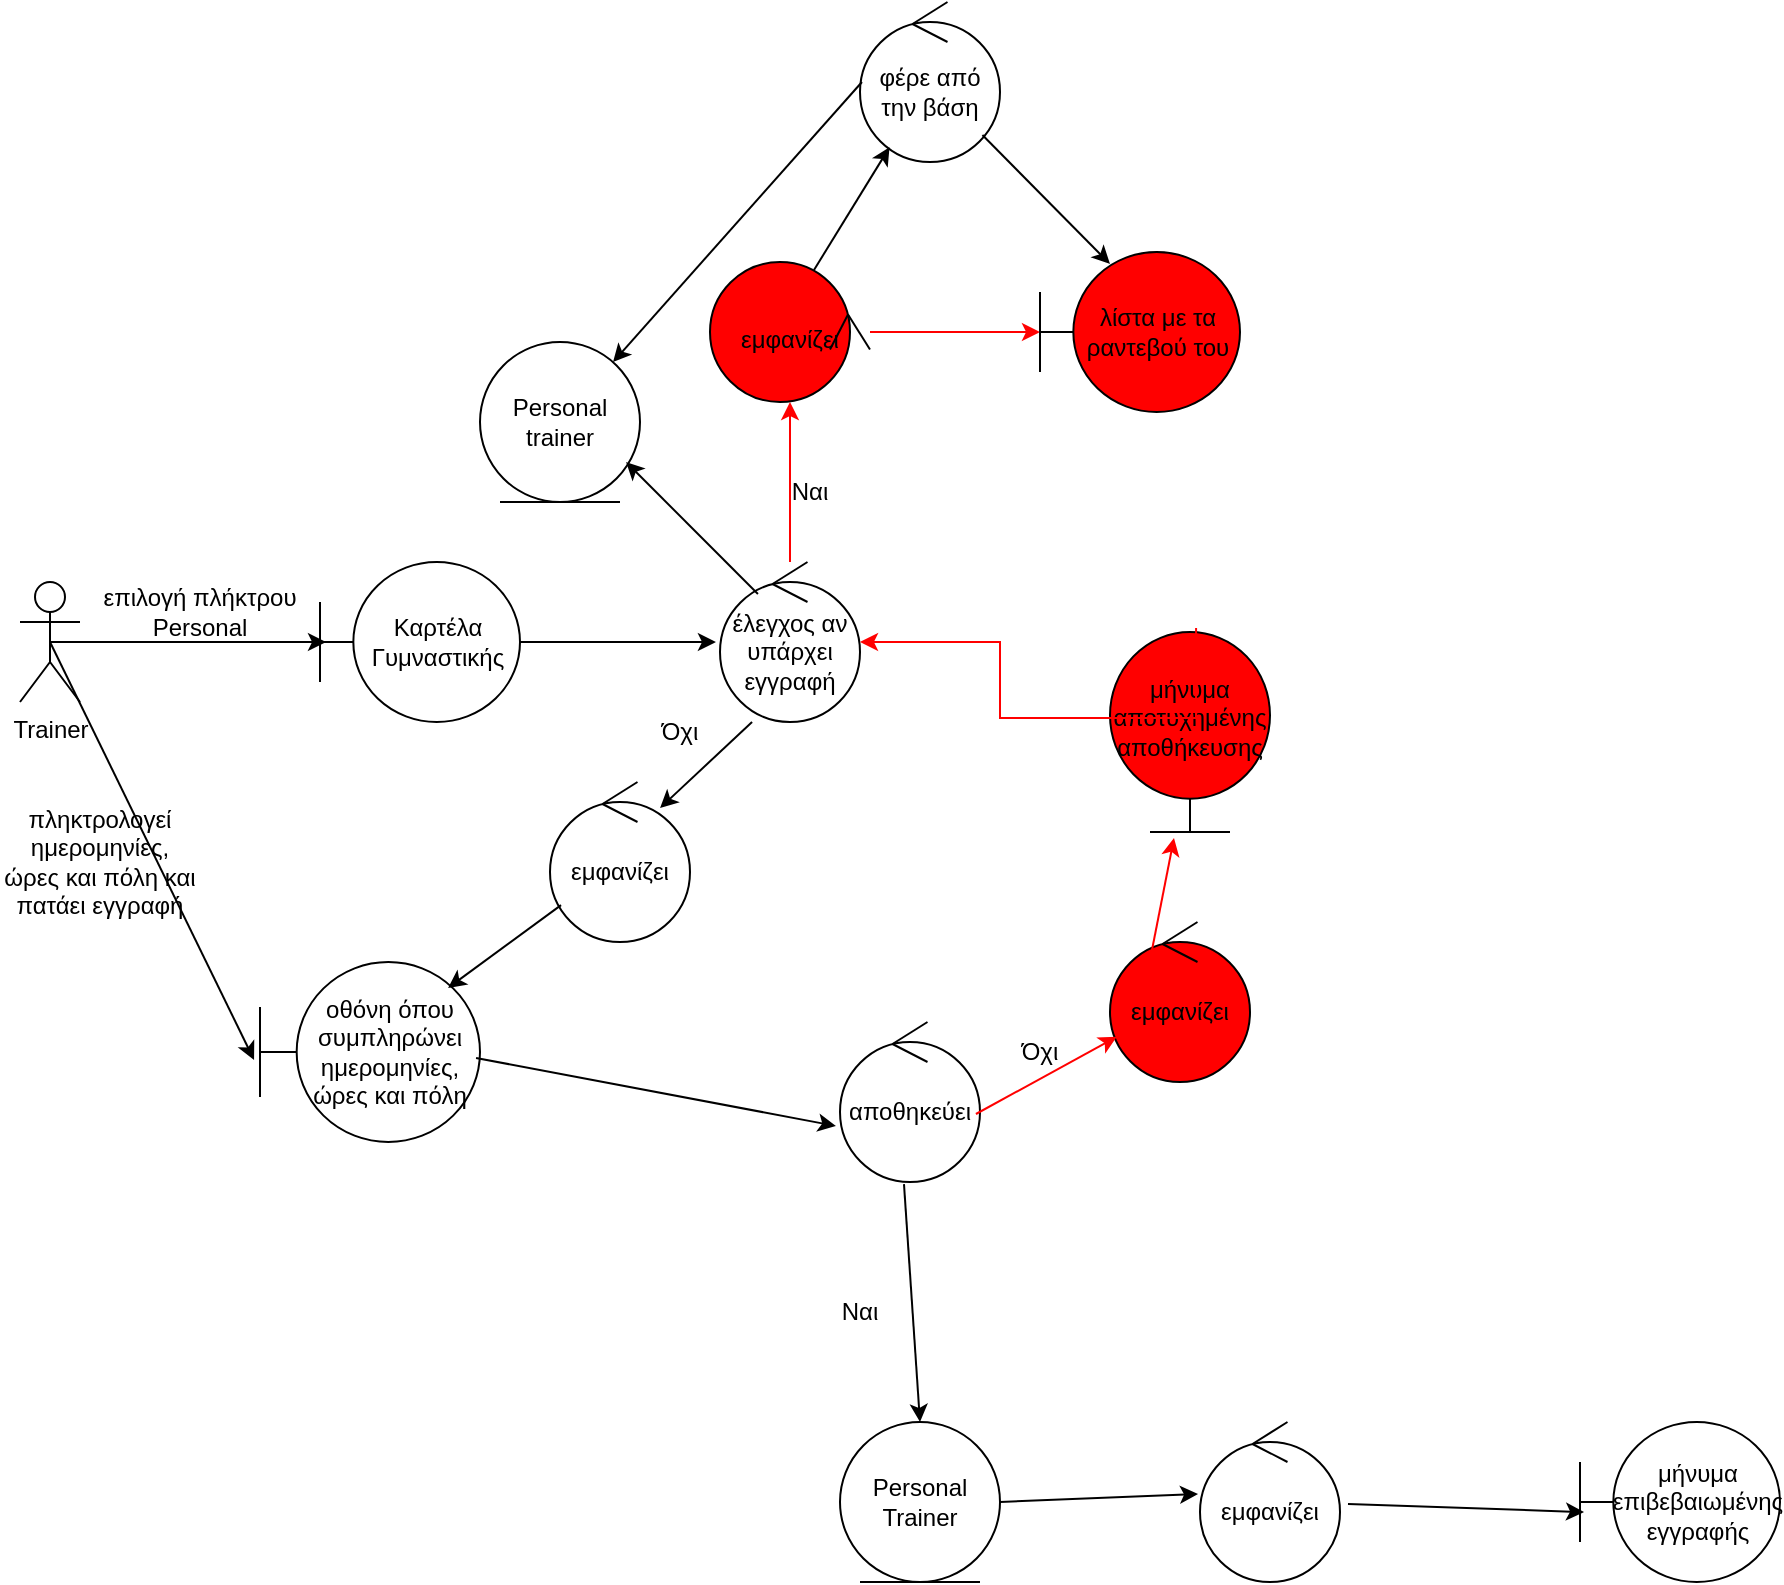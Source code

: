 <mxfile version="24.3.1" type="google">
  <diagram name="Σελίδα-1" id="_HcuUnpD0Ex7PqnBDNvS">
    <mxGraphModel grid="1" page="1" gridSize="10" guides="1" tooltips="1" connect="1" arrows="1" fold="1" pageScale="1" pageWidth="1169" pageHeight="1654" math="0" shadow="0">
      <root>
        <mxCell id="0" />
        <mxCell id="1" parent="0" />
        <mxCell id="wxAGwpUnTiU3CbGnrgsp-1" value="Trainer" style="shape=umlActor;verticalLabelPosition=bottom;verticalAlign=top;html=1;outlineConnect=0;" vertex="1" parent="1">
          <mxGeometry x="160" y="520" width="30" height="60" as="geometry" />
        </mxCell>
        <mxCell id="wxAGwpUnTiU3CbGnrgsp-7" style="edgeStyle=orthogonalEdgeStyle;rounded=0;orthogonalLoop=1;jettySize=auto;html=1;entryX=-0.029;entryY=0.5;entryDx=0;entryDy=0;entryPerimeter=0;" edge="1" parent="1" source="wxAGwpUnTiU3CbGnrgsp-2" target="wxAGwpUnTiU3CbGnrgsp-3">
          <mxGeometry relative="1" as="geometry">
            <mxPoint x="530" y="551" as="targetPoint" />
          </mxGeometry>
        </mxCell>
        <mxCell id="wxAGwpUnTiU3CbGnrgsp-2" value="Καρτέλα Γυμναστικής" style="shape=umlBoundary;whiteSpace=wrap;html=1;" vertex="1" parent="1">
          <mxGeometry x="310" y="510" width="100" height="80" as="geometry" />
        </mxCell>
        <mxCell id="wxAGwpUnTiU3CbGnrgsp-22" value="" style="edgeStyle=orthogonalEdgeStyle;rounded=0;orthogonalLoop=1;jettySize=auto;html=1;strokeColor=#FF0000;" edge="1" parent="1" source="wxAGwpUnTiU3CbGnrgsp-3" target="wxAGwpUnTiU3CbGnrgsp-21">
          <mxGeometry relative="1" as="geometry" />
        </mxCell>
        <mxCell id="wxAGwpUnTiU3CbGnrgsp-3" value="έλεγχος αν υπάρχει εγγραφή" style="ellipse;shape=umlControl;whiteSpace=wrap;html=1;" vertex="1" parent="1">
          <mxGeometry x="510" y="510" width="70" height="80" as="geometry" />
        </mxCell>
        <mxCell id="wxAGwpUnTiU3CbGnrgsp-4" style="edgeStyle=orthogonalEdgeStyle;rounded=0;orthogonalLoop=1;jettySize=auto;html=1;exitX=0.5;exitY=0.5;exitDx=0;exitDy=0;exitPerimeter=0;entryX=0.03;entryY=0.5;entryDx=0;entryDy=0;entryPerimeter=0;" edge="1" parent="1" source="wxAGwpUnTiU3CbGnrgsp-1" target="wxAGwpUnTiU3CbGnrgsp-2">
          <mxGeometry relative="1" as="geometry" />
        </mxCell>
        <mxCell id="wxAGwpUnTiU3CbGnrgsp-5" value="επιλογή πλήκτρου Personal" style="text;strokeColor=none;align=center;fillColor=none;html=1;verticalAlign=middle;whiteSpace=wrap;rounded=0;" vertex="1" parent="1">
          <mxGeometry x="200" y="520" width="100" height="30" as="geometry" />
        </mxCell>
        <mxCell id="wxAGwpUnTiU3CbGnrgsp-8" value="οθόνη όπου συμπληρώνει ημερομηνίες, ώρες και πόλη" style="shape=umlBoundary;whiteSpace=wrap;html=1;" vertex="1" parent="1">
          <mxGeometry x="280" y="710" width="110" height="90" as="geometry" />
        </mxCell>
        <mxCell id="wxAGwpUnTiU3CbGnrgsp-11" value="Όχι" style="text;strokeColor=none;align=center;fillColor=none;html=1;verticalAlign=middle;whiteSpace=wrap;rounded=0;" vertex="1" parent="1">
          <mxGeometry x="460" y="580" width="60" height="30" as="geometry" />
        </mxCell>
        <mxCell id="wxAGwpUnTiU3CbGnrgsp-12" value="αποθηκεύει" style="ellipse;shape=umlControl;whiteSpace=wrap;html=1;" vertex="1" parent="1">
          <mxGeometry x="570" y="740" width="70" height="80" as="geometry" />
        </mxCell>
        <mxCell id="wxAGwpUnTiU3CbGnrgsp-14" value="μήνυμα επιβεβαιωμένης εγγραφής" style="shape=umlBoundary;whiteSpace=wrap;html=1;" vertex="1" parent="1">
          <mxGeometry x="940" y="940" width="100" height="80" as="geometry" />
        </mxCell>
        <mxCell id="wxAGwpUnTiU3CbGnrgsp-16" value="Ναι" style="text;strokeColor=none;align=center;fillColor=none;html=1;verticalAlign=middle;whiteSpace=wrap;rounded=0;" vertex="1" parent="1">
          <mxGeometry x="550" y="870" width="60" height="30" as="geometry" />
        </mxCell>
        <mxCell id="wxAGwpUnTiU3CbGnrgsp-24" value="" style="edgeStyle=orthogonalEdgeStyle;rounded=0;orthogonalLoop=1;jettySize=auto;html=1;strokeColor=#FF0000;" edge="1" parent="1" source="wxAGwpUnTiU3CbGnrgsp-21" target="wxAGwpUnTiU3CbGnrgsp-23">
          <mxGeometry relative="1" as="geometry" />
        </mxCell>
        <mxCell id="wxAGwpUnTiU3CbGnrgsp-21" value="εμφανίζει" style="ellipse;shape=umlControl;whiteSpace=wrap;html=1;direction=south;fillColor=#FF0000;" vertex="1" parent="1">
          <mxGeometry x="505" y="360" width="80" height="70" as="geometry" />
        </mxCell>
        <mxCell id="wxAGwpUnTiU3CbGnrgsp-23" value="λίστα με τα ραντεβού του " style="shape=umlBoundary;whiteSpace=wrap;html=1;direction=east;fillColor=#FF0000;" vertex="1" parent="1">
          <mxGeometry x="670" y="355" width="100" height="80" as="geometry" />
        </mxCell>
        <mxCell id="wxAGwpUnTiU3CbGnrgsp-25" value="Ναι" style="text;strokeColor=none;align=center;fillColor=none;html=1;verticalAlign=middle;whiteSpace=wrap;rounded=0;" vertex="1" parent="1">
          <mxGeometry x="525" y="460" width="60" height="30" as="geometry" />
        </mxCell>
        <mxCell id="wxAGwpUnTiU3CbGnrgsp-26" value="μήνυμα αποτυχημένης αποθήκευσης" style="shape=umlBoundary;whiteSpace=wrap;html=1;direction=north;fillColor=#FF0000;" vertex="1" parent="1">
          <mxGeometry x="705" y="545" width="80" height="100" as="geometry" />
        </mxCell>
        <mxCell id="wxAGwpUnTiU3CbGnrgsp-28" value="Όχι" style="text;strokeColor=none;align=center;fillColor=none;html=1;verticalAlign=middle;whiteSpace=wrap;rounded=0;" vertex="1" parent="1">
          <mxGeometry x="640" y="740" width="60" height="30" as="geometry" />
        </mxCell>
        <mxCell id="wxAGwpUnTiU3CbGnrgsp-30" style="edgeStyle=orthogonalEdgeStyle;rounded=0;orthogonalLoop=1;jettySize=auto;html=1;entryX=0.957;entryY=0.8;entryDx=0;entryDy=0;entryPerimeter=0;strokeColor=#FF0000;exitX=1.02;exitY=0.538;exitDx=0;exitDy=0;exitPerimeter=0;" edge="1" parent="1" source="wxAGwpUnTiU3CbGnrgsp-26">
          <mxGeometry relative="1" as="geometry">
            <mxPoint x="660" y="570" as="sourcePoint" />
            <mxPoint x="580" y="550" as="targetPoint" />
            <Array as="points">
              <mxPoint x="650" y="588" />
              <mxPoint x="650" y="550" />
            </Array>
          </mxGeometry>
        </mxCell>
        <mxCell id="kyXJjkIpqwqxiRfMQWmU-4" value="" style="endArrow=classic;html=1;rounded=0;exitX=0.5;exitY=0.5;exitDx=0;exitDy=0;exitPerimeter=0;entryX=-0.027;entryY=0.544;entryDx=0;entryDy=0;entryPerimeter=0;" edge="1" parent="1" source="wxAGwpUnTiU3CbGnrgsp-1" target="wxAGwpUnTiU3CbGnrgsp-8">
          <mxGeometry width="50" height="50" relative="1" as="geometry">
            <mxPoint x="610" y="660" as="sourcePoint" />
            <mxPoint x="660" y="610" as="targetPoint" />
          </mxGeometry>
        </mxCell>
        <mxCell id="kyXJjkIpqwqxiRfMQWmU-5" value="πληκτρολογεί ημερομηνίες, ώρες και πόλη και πατάει εγγραφή" style="text;strokeColor=none;align=center;fillColor=none;html=1;verticalAlign=middle;whiteSpace=wrap;rounded=0;" vertex="1" parent="1">
          <mxGeometry x="150" y="620" width="100" height="80" as="geometry" />
        </mxCell>
        <mxCell id="kyXJjkIpqwqxiRfMQWmU-7" value="" style="endArrow=classic;html=1;rounded=0;exitX=0.982;exitY=0.533;exitDx=0;exitDy=0;exitPerimeter=0;entryX=-0.029;entryY=0.65;entryDx=0;entryDy=0;entryPerimeter=0;" edge="1" parent="1" source="wxAGwpUnTiU3CbGnrgsp-8" target="wxAGwpUnTiU3CbGnrgsp-12">
          <mxGeometry width="50" height="50" relative="1" as="geometry">
            <mxPoint x="610" y="660" as="sourcePoint" />
            <mxPoint x="660" y="610" as="targetPoint" />
            <Array as="points" />
          </mxGeometry>
        </mxCell>
        <mxCell id="q46m4Vgl95wGwKVIAxRi-2" value="Personal Trainer" style="ellipse;shape=umlEntity;whiteSpace=wrap;html=1;" vertex="1" parent="1">
          <mxGeometry x="570" y="940" width="80" height="80" as="geometry" />
        </mxCell>
        <mxCell id="q46m4Vgl95wGwKVIAxRi-5" value="" style="endArrow=classic;html=1;rounded=0;exitX=0.457;exitY=1.013;exitDx=0;exitDy=0;exitPerimeter=0;entryX=0.5;entryY=0;entryDx=0;entryDy=0;" edge="1" parent="1" source="wxAGwpUnTiU3CbGnrgsp-12" target="q46m4Vgl95wGwKVIAxRi-2">
          <mxGeometry width="50" height="50" relative="1" as="geometry">
            <mxPoint x="630" y="890" as="sourcePoint" />
            <mxPoint x="680" y="840" as="targetPoint" />
          </mxGeometry>
        </mxCell>
        <mxCell id="nmrchxR_OL7ihwCt-WeO-1" value="φέρε από την βάση" style="ellipse;shape=umlControl;whiteSpace=wrap;html=1;" vertex="1" parent="1">
          <mxGeometry x="580" y="230" width="70" height="80" as="geometry" />
        </mxCell>
        <mxCell id="nmrchxR_OL7ihwCt-WeO-3" value="" style="endArrow=classic;html=1;rounded=0;exitX=0.057;exitY=0.35;exitDx=0;exitDy=0;exitPerimeter=0;" edge="1" parent="1" source="wxAGwpUnTiU3CbGnrgsp-21" target="nmrchxR_OL7ihwCt-WeO-1">
          <mxGeometry width="50" height="50" relative="1" as="geometry">
            <mxPoint x="630" y="520" as="sourcePoint" />
            <mxPoint x="680" y="470" as="targetPoint" />
          </mxGeometry>
        </mxCell>
        <mxCell id="nmrchxR_OL7ihwCt-WeO-5" value="" style="endArrow=classic;html=1;rounded=0;entryX=0.35;entryY=0.075;entryDx=0;entryDy=0;entryPerimeter=0;" edge="1" parent="1" source="nmrchxR_OL7ihwCt-WeO-1" target="wxAGwpUnTiU3CbGnrgsp-23">
          <mxGeometry width="50" height="50" relative="1" as="geometry">
            <mxPoint x="630" y="520" as="sourcePoint" />
            <mxPoint x="680" y="470" as="targetPoint" />
          </mxGeometry>
        </mxCell>
        <mxCell id="nmrchxR_OL7ihwCt-WeO-7" value="εμφανίζει" style="ellipse;shape=umlControl;whiteSpace=wrap;html=1;" vertex="1" parent="1">
          <mxGeometry x="750" y="940" width="70" height="80" as="geometry" />
        </mxCell>
        <mxCell id="nmrchxR_OL7ihwCt-WeO-8" value="" style="endArrow=classic;html=1;rounded=0;exitX=1;exitY=0.5;exitDx=0;exitDy=0;entryX=-0.014;entryY=0.45;entryDx=0;entryDy=0;entryPerimeter=0;" edge="1" parent="1" source="q46m4Vgl95wGwKVIAxRi-2" target="nmrchxR_OL7ihwCt-WeO-7">
          <mxGeometry width="50" height="50" relative="1" as="geometry">
            <mxPoint x="630" y="830" as="sourcePoint" />
            <mxPoint x="680" y="780" as="targetPoint" />
          </mxGeometry>
        </mxCell>
        <mxCell id="nmrchxR_OL7ihwCt-WeO-9" value="" style="endArrow=classic;html=1;rounded=0;exitX=1.057;exitY=0.513;exitDx=0;exitDy=0;exitPerimeter=0;entryX=0.02;entryY=0.563;entryDx=0;entryDy=0;entryPerimeter=0;" edge="1" parent="1" source="nmrchxR_OL7ihwCt-WeO-7" target="wxAGwpUnTiU3CbGnrgsp-14">
          <mxGeometry width="50" height="50" relative="1" as="geometry">
            <mxPoint x="630" y="830" as="sourcePoint" />
            <mxPoint x="680" y="780" as="targetPoint" />
          </mxGeometry>
        </mxCell>
        <mxCell id="d-pJgFgb3XECeAnqSJjl-1" value="Personal trainer" style="ellipse;shape=umlEntity;whiteSpace=wrap;html=1;" vertex="1" parent="1">
          <mxGeometry x="390" y="400" width="80" height="80" as="geometry" />
        </mxCell>
        <mxCell id="d-pJgFgb3XECeAnqSJjl-2" value="" style="endArrow=classic;html=1;rounded=0;exitX=0.271;exitY=0.2;exitDx=0;exitDy=0;exitPerimeter=0;entryX=0.913;entryY=0.75;entryDx=0;entryDy=0;entryPerimeter=0;" edge="1" parent="1" source="wxAGwpUnTiU3CbGnrgsp-3" target="d-pJgFgb3XECeAnqSJjl-1">
          <mxGeometry width="50" height="50" relative="1" as="geometry">
            <mxPoint x="560" y="520" as="sourcePoint" />
            <mxPoint x="610" y="470" as="targetPoint" />
          </mxGeometry>
        </mxCell>
        <mxCell id="d-pJgFgb3XECeAnqSJjl-3" value="" style="endArrow=classic;html=1;rounded=0;exitX=0.014;exitY=0.5;exitDx=0;exitDy=0;exitPerimeter=0;" edge="1" parent="1" source="nmrchxR_OL7ihwCt-WeO-1" target="d-pJgFgb3XECeAnqSJjl-1">
          <mxGeometry width="50" height="50" relative="1" as="geometry">
            <mxPoint x="560" y="420" as="sourcePoint" />
            <mxPoint x="610" y="370" as="targetPoint" />
          </mxGeometry>
        </mxCell>
        <mxCell id="d-pJgFgb3XECeAnqSJjl-4" value="εμφανίζει" style="ellipse;shape=umlControl;whiteSpace=wrap;html=1;" vertex="1" parent="1">
          <mxGeometry x="425" y="620" width="70" height="80" as="geometry" />
        </mxCell>
        <mxCell id="d-pJgFgb3XECeAnqSJjl-5" value="" style="endArrow=classic;html=1;rounded=0;exitX=0.229;exitY=1;exitDx=0;exitDy=0;exitPerimeter=0;entryX=0.786;entryY=0.163;entryDx=0;entryDy=0;entryPerimeter=0;" edge="1" parent="1" source="wxAGwpUnTiU3CbGnrgsp-3" target="d-pJgFgb3XECeAnqSJjl-4">
          <mxGeometry width="50" height="50" relative="1" as="geometry">
            <mxPoint x="560" y="660" as="sourcePoint" />
            <mxPoint x="610" y="610" as="targetPoint" />
          </mxGeometry>
        </mxCell>
        <mxCell id="d-pJgFgb3XECeAnqSJjl-6" value="" style="endArrow=classic;html=1;rounded=0;entryX=0.855;entryY=0.144;entryDx=0;entryDy=0;entryPerimeter=0;" edge="1" parent="1" source="d-pJgFgb3XECeAnqSJjl-4" target="wxAGwpUnTiU3CbGnrgsp-8">
          <mxGeometry width="50" height="50" relative="1" as="geometry">
            <mxPoint x="560" y="660" as="sourcePoint" />
            <mxPoint x="610" y="610" as="targetPoint" />
          </mxGeometry>
        </mxCell>
        <mxCell id="d-pJgFgb3XECeAnqSJjl-7" value="εμφανίζει" style="ellipse;shape=umlControl;whiteSpace=wrap;html=1;fillColor=#FF0000;" vertex="1" parent="1">
          <mxGeometry x="705" y="690" width="70" height="80" as="geometry" />
        </mxCell>
        <mxCell id="d-pJgFgb3XECeAnqSJjl-8" value="" style="endArrow=classic;html=1;rounded=0;exitX=0.971;exitY=0.575;exitDx=0;exitDy=0;exitPerimeter=0;strokeColor=#FF0000;" edge="1" parent="1" source="wxAGwpUnTiU3CbGnrgsp-12" target="d-pJgFgb3XECeAnqSJjl-7">
          <mxGeometry width="50" height="50" relative="1" as="geometry">
            <mxPoint x="560" y="710" as="sourcePoint" />
            <mxPoint x="610" y="660" as="targetPoint" />
          </mxGeometry>
        </mxCell>
        <mxCell id="d-pJgFgb3XECeAnqSJjl-9" value="" style="endArrow=classic;html=1;rounded=0;exitX=0.3;exitY=0.175;exitDx=0;exitDy=0;exitPerimeter=0;entryX=-0.03;entryY=0.4;entryDx=0;entryDy=0;entryPerimeter=0;strokeColor=#FF0000;" edge="1" parent="1" source="d-pJgFgb3XECeAnqSJjl-7" target="wxAGwpUnTiU3CbGnrgsp-26">
          <mxGeometry width="50" height="50" relative="1" as="geometry">
            <mxPoint x="560" y="710" as="sourcePoint" />
            <mxPoint x="610" y="660" as="targetPoint" />
          </mxGeometry>
        </mxCell>
      </root>
    </mxGraphModel>
  </diagram>
</mxfile>
